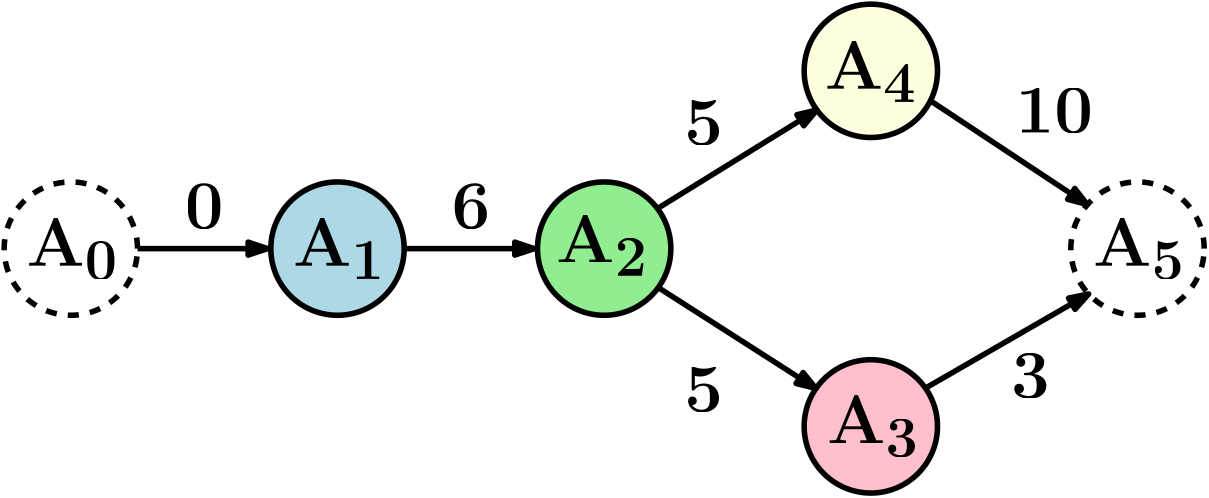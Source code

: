 <?xml version="1.0"?>
<!DOCTYPE ipe SYSTEM "ipe.dtd">
<ipe version="70206" creator="Ipe 7.2.7">
<info created="D:20170208135953" modified="D:20170504094502"/>
<ipestyle name="basic">
<symbol name="arrow/arc(spx)">
<path stroke="sym-stroke" fill="sym-stroke" pen="sym-pen">
0 0 m
-1 0.333 l
-1 -0.333 l
h
</path>
</symbol>
<symbol name="arrow/farc(spx)">
<path stroke="sym-stroke" fill="white" pen="sym-pen">
0 0 m
-1 0.333 l
-1 -0.333 l
h
</path>
</symbol>
<symbol name="arrow/ptarc(spx)">
<path stroke="sym-stroke" fill="sym-stroke" pen="sym-pen">
0 0 m
-1 0.333 l
-0.8 0 l
-1 -0.333 l
h
</path>
</symbol>
<symbol name="arrow/fptarc(spx)">
<path stroke="sym-stroke" fill="white" pen="sym-pen">
0 0 m
-1 0.333 l
-0.8 0 l
-1 -0.333 l
h
</path>
</symbol>
<symbol name="mark/circle(sx)" transformations="translations">
<path fill="sym-stroke">
0.6 0 0 0.6 0 0 e
0.4 0 0 0.4 0 0 e
</path>
</symbol>
<symbol name="mark/disk(sx)" transformations="translations">
<path fill="sym-stroke">
0.6 0 0 0.6 0 0 e
</path>
</symbol>
<symbol name="mark/fdisk(sfx)" transformations="translations">
<group>
<path fill="sym-fill">
0.5 0 0 0.5 0 0 e
</path>
<path fill="sym-stroke" fillrule="eofill">
0.6 0 0 0.6 0 0 e
0.4 0 0 0.4 0 0 e
</path>
</group>
</symbol>
<symbol name="mark/box(sx)" transformations="translations">
<path fill="sym-stroke" fillrule="eofill">
-0.6 -0.6 m
0.6 -0.6 l
0.6 0.6 l
-0.6 0.6 l
h
-0.4 -0.4 m
0.4 -0.4 l
0.4 0.4 l
-0.4 0.4 l
h
</path>
</symbol>
<symbol name="mark/square(sx)" transformations="translations">
<path fill="sym-stroke">
-0.6 -0.6 m
0.6 -0.6 l
0.6 0.6 l
-0.6 0.6 l
h
</path>
</symbol>
<symbol name="mark/fsquare(sfx)" transformations="translations">
<group>
<path fill="sym-fill">
-0.5 -0.5 m
0.5 -0.5 l
0.5 0.5 l
-0.5 0.5 l
h
</path>
<path fill="sym-stroke" fillrule="eofill">
-0.6 -0.6 m
0.6 -0.6 l
0.6 0.6 l
-0.6 0.6 l
h
-0.4 -0.4 m
0.4 -0.4 l
0.4 0.4 l
-0.4 0.4 l
h
</path>
</group>
</symbol>
<symbol name="mark/cross(sx)" transformations="translations">
<group>
<path fill="sym-stroke">
-0.43 -0.57 m
0.57 0.43 l
0.43 0.57 l
-0.57 -0.43 l
h
</path>
<path fill="sym-stroke">
-0.43 0.57 m
0.57 -0.43 l
0.43 -0.57 l
-0.57 0.43 l
h
</path>
</group>
</symbol>
<symbol name="arrow/fnormal(spx)">
<path stroke="sym-stroke" fill="white" pen="sym-pen">
0 0 m
-1 0.333 l
-1 -0.333 l
h
</path>
</symbol>
<symbol name="arrow/pointed(spx)">
<path stroke="sym-stroke" fill="sym-stroke" pen="sym-pen">
0 0 m
-1 0.333 l
-0.8 0 l
-1 -0.333 l
h
</path>
</symbol>
<symbol name="arrow/fpointed(spx)">
<path stroke="sym-stroke" fill="white" pen="sym-pen">
0 0 m
-1 0.333 l
-0.8 0 l
-1 -0.333 l
h
</path>
</symbol>
<symbol name="arrow/linear(spx)">
<path stroke="sym-stroke" pen="sym-pen">
-1 0.333 m
0 0 l
-1 -0.333 l
</path>
</symbol>
<symbol name="arrow/fdouble(spx)">
<path stroke="sym-stroke" fill="white" pen="sym-pen">
0 0 m
-1 0.333 l
-1 -0.333 l
h
-1 0 m
-2 0.333 l
-2 -0.333 l
h
</path>
</symbol>
<symbol name="arrow/double(spx)">
<path stroke="sym-stroke" fill="sym-stroke" pen="sym-pen">
0 0 m
-1 0.333 l
-1 -0.333 l
h
-1 0 m
-2 0.333 l
-2 -0.333 l
h
</path>
</symbol>
<pen name="heavier" value="0.8"/>
<pen name="fat" value="1.2"/>
<pen name="ultrafat" value="2"/>
<symbolsize name="large" value="5"/>
<symbolsize name="small" value="2"/>
<symbolsize name="tiny" value="1.1"/>
<arrowsize name="large" value="10"/>
<arrowsize name="small" value="5"/>
<arrowsize name="tiny" value="3"/>
<color name="red" value="1 0 0"/>
<color name="green" value="0 1 0"/>
<color name="blue" value="0 0 1"/>
<color name="yellow" value="1 1 0"/>
<color name="orange" value="1 0.647 0"/>
<color name="gold" value="1 0.843 0"/>
<color name="purple" value="0.627 0.125 0.941"/>
<color name="gray" value="0.745"/>
<color name="brown" value="0.647 0.165 0.165"/>
<color name="navy" value="0 0 0.502"/>
<color name="pink" value="1 0.753 0.796"/>
<color name="seagreen" value="0.18 0.545 0.341"/>
<color name="turquoise" value="0.251 0.878 0.816"/>
<color name="violet" value="0.933 0.51 0.933"/>
<color name="darkblue" value="0 0 0.545"/>
<color name="darkcyan" value="0 0.545 0.545"/>
<color name="darkgray" value="0.663"/>
<color name="darkgreen" value="0 0.392 0"/>
<color name="darkmagenta" value="0.545 0 0.545"/>
<color name="darkorange" value="1 0.549 0"/>
<color name="darkred" value="0.545 0 0"/>
<color name="lightblue" value="0.678 0.847 0.902"/>
<color name="lightcyan" value="0.878 1 1"/>
<color name="lightgray" value="0.827"/>
<color name="lightgreen" value="0.565 0.933 0.565"/>
<color name="lightyellow" value="1 1 0.878"/>
<dashstyle name="dashed" value="[4] 0"/>
<dashstyle name="dotted" value="[1 3] 0"/>
<dashstyle name="dash dotted" value="[4 2 1 2] 0"/>
<dashstyle name="dash dot dotted" value="[4 2 1 2 1 2] 0"/>
<textsize name="large" value="\large"/>
<textsize name="Large" value="\Large"/>
<textsize name="LARGE" value="\LARGE"/>
<textsize name="huge" value="\huge"/>
<textsize name="Huge" value="\Huge"/>
<textsize name="small" value="\small"/>
<textsize name="footnote" value="\footnotesize"/>
<textsize name="tiny" value="\tiny"/>
<textstyle name="center" begin="\begin{center}" end="\end{center}"/>
<textstyle name="itemize" begin="\begin{itemize}" end="\end{itemize}"/>
<textstyle name="item" begin="\begin{itemize}\item{}" end="\end{itemize}"/>
<gridsize name="4 pts" value="4"/>
<gridsize name="8 pts (~3 mm)" value="8"/>
<gridsize name="16 pts (~6 mm)" value="16"/>
<gridsize name="32 pts (~12 mm)" value="32"/>
<gridsize name="10 pts (~3.5 mm)" value="10"/>
<gridsize name="20 pts (~7 mm)" value="20"/>
<gridsize name="14 pts (~5 mm)" value="14"/>
<gridsize name="28 pts (~10 mm)" value="28"/>
<gridsize name="56 pts (~20 mm)" value="56"/>
<anglesize name="90 deg" value="90"/>
<anglesize name="60 deg" value="60"/>
<anglesize name="45 deg" value="45"/>
<anglesize name="30 deg" value="30"/>
<anglesize name="22.5 deg" value="22.5"/>
<tiling name="falling" angle="-60" step="4" width="1"/>
<tiling name="rising" angle="30" step="4" width="1"/>
</ipestyle>
<page>
<layer name="alpha"/>
<view layers="alpha" active="alpha"/>
<path layer="alpha" matrix="1 0 0 1 -64 0" stroke="black" dash="dashed" pen="ultrafat">
24 0 0 24 128 704 e
</path>
<path matrix="1 0 0 1 -96 -64" stroke="black" fill="lightblue" pen="ultrafat">
24 0 0 24 256 768 e
</path>
<path matrix="1 0 0 1 0 64" stroke="black" fill="lightgreen" pen="ultrafat">
24 0 0 24 256 640 e
</path>
<path matrix="1 0 0 1 -64 0" stroke="black" fill="lightyellow" pen="ultrafat">
24 0 0 24 416 768 e
</path>
<path matrix="1 0 0 1 -64 0" stroke="black" fill="pink" pen="ultrafat">
24 0 0 24 416 640 e
</path>
<path matrix="1 0 0 1 -64 0" stroke="black" dash="dashed" pen="ultrafat">
24 0 0 24 512 704 e
</path>
<path matrix="1 0 0 1 -64 0" stroke="black" pen="ultrafat" arrow="normal/normal">
435.656 653.771 m
494.421 687.66 l
</path>
<path matrix="1 0 0 1 -64 0" stroke="black" pen="ultrafat" arrow="normal/normal">
437.446 757.226 m
493.974 719.845 l
</path>
<path matrix="1 0 0 1 96 0" stroke="black" pen="ultrafat" arrow="normal/normal">
179.183 718.422 m
236.582 753.895 l
</path>
<path matrix="1 0 0 1 96 0" stroke="black" pen="ultrafat" arrow="normal/normal">
179.478 689.979 m
236.255 653.643 l
</path>
<text matrix="1 0 0 1 -112.011 -66.6147" transformations="translations" pos="256.008 764.466" stroke="black" type="label" width="33.178" height="17.005" depth="4.78" valign="baseline" size="Huge" style="math">\mathbf{A_1}</text>
<text matrix="1 0 0 1 80.19 -130.53" transformations="translations" pos="256.008 764.466" stroke="black" type="label" width="33.178" height="17.005" depth="4.78" valign="baseline" size="Huge" style="math">\mathbf{A_3}</text>
<text matrix="1 0 0 1 -17.3375 -65.45" transformations="translations" pos="256.008 764.466" stroke="black" type="label" width="33.178" height="17.005" depth="4.78" valign="baseline" size="Huge" style="math">\mathbf{A_2}</text>
<text matrix="1 0 0 1 79.405 -2.896" transformations="translations" pos="256.008 764.466" stroke="black" type="label" width="33.178" height="17.005" depth="4.78" valign="baseline" size="Huge" style="math">\mathbf{A_4}</text>
<text matrix="1 0 0 1 -48.0004 -135.301" transformations="translations" pos="332.789 780.652" stroke="black" type="label" width="13.943" height="15.974" depth="0" valign="baseline" size="Huge">\bf{5}</text>
<text matrix="1 0 0 1 69.64 -130.32" transformations="translations" pos="332.789 780.652" stroke="black" type="label" width="13.943" height="15.974" depth="0" valign="baseline" size="Huge">\bf{3}</text>
<text matrix="1 0 0 1 71.3 -34.8629" transformations="translations" pos="332.789 780.652" stroke="black" type="label" width="27.885" height="15.974" depth="0" valign="baseline" size="Huge">\bf{10}</text>
<text matrix="1 0 0 1 -227.752 -69.3531" transformations="translations" pos="332.789 780.652" stroke="black" type="label" width="13.943" height="15.974" depth="0" valign="baseline" size="Huge">\bf{0}</text>
<text matrix="1 0 0 1 -208.011 -66.6147" transformations="translations" pos="256.008 764.466" stroke="black" type="label" width="33.178" height="17.005" depth="4.78" valign="baseline" size="Huge" style="math">\mathbf{A_0}</text>
<text matrix="1 0 0 1 175.989 -66.6147" transformations="translations" pos="256.008 764.466" stroke="black" type="label" width="33.178" height="17.005" depth="4.78" valign="baseline" size="Huge" style="math">\mathbf{A_5}</text>
<path matrix="0.418112 0 0 0.0493353 -29.0714 666.11" stroke="black" pen="ultrafat" arrow="normal/normal">
280 768 m
392 768 l
</path>
<path matrix="0.418112 0 0 0.0493353 66.9286 666.11" stroke="black" pen="ultrafat" arrow="normal/normal">
280 768 m
392 768 l
</path>
<text matrix="1 0 0 1 -48.0004 -39.301" transformations="translations" pos="332.789 780.652" stroke="black" type="label" width="13.943" height="15.974" depth="0" valign="baseline" size="Huge">\bf{5}</text>
<text matrix="1 0 0 1 -131.752 -69.3531" transformations="translations" pos="332.789 780.652" stroke="black" type="label" width="13.943" height="15.974" depth="0" valign="baseline" size="Huge">\bf{6}</text>
</page>
</ipe>

